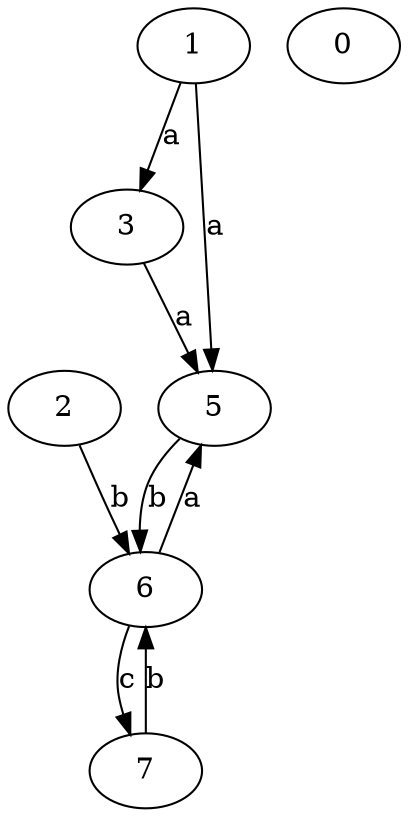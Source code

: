 strict digraph  {
3;
5;
0;
1;
6;
7;
2;
3 -> 5  [label=a];
5 -> 6  [label=b];
1 -> 3  [label=a];
1 -> 5  [label=a];
6 -> 5  [label=a];
6 -> 7  [label=c];
7 -> 6  [label=b];
2 -> 6  [label=b];
}
